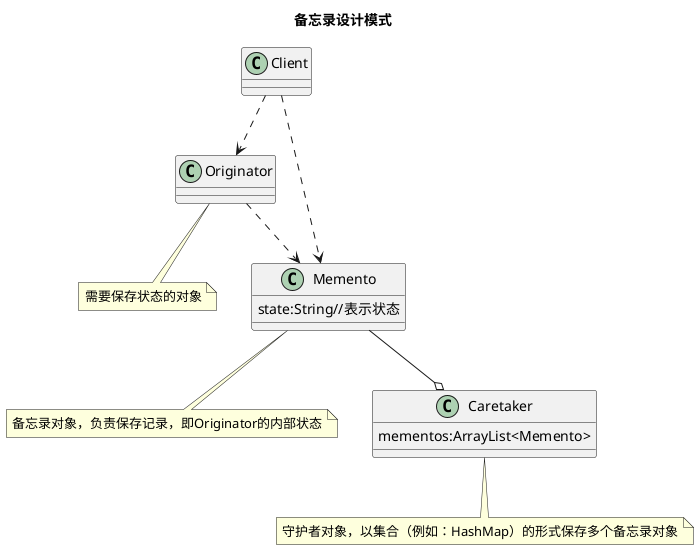 @startuml
title:备忘录设计模式
class Originator
note bottom:需要保存状态的对象
class Memento{
    state:String//表示状态
}
note bottom:备忘录对象，负责保存记录，即Originator的内部状态
Originator ..> Memento

class Caretaker{
    mementos:ArrayList<Memento>
}
note bottom:守护者对象，以集合（例如：HashMap）的形式保存多个备忘录对象

Memento --o Caretaker
class Client

Client ..> Originator
Client ..> Memento
@enduml